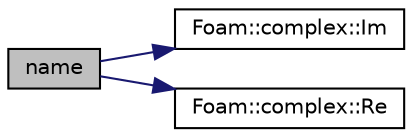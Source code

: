 digraph "name"
{
  bgcolor="transparent";
  edge [fontname="Helvetica",fontsize="10",labelfontname="Helvetica",labelfontsize="10"];
  node [fontname="Helvetica",fontsize="10",shape=record];
  rankdir="LR";
  Node1 [label="name",height=0.2,width=0.4,color="black", fillcolor="grey75", style="filled", fontcolor="black"];
  Node1 -> Node2 [color="midnightblue",fontsize="10",style="solid",fontname="Helvetica"];
  Node2 [label="Foam::complex::Im",height=0.2,width=0.4,color="black",URL="$a00327.html#a1c9978db7978af978318021c76c83a9c"];
  Node1 -> Node3 [color="midnightblue",fontsize="10",style="solid",fontname="Helvetica"];
  Node3 [label="Foam::complex::Re",height=0.2,width=0.4,color="black",URL="$a00327.html#a7c5f5fe7d3740c5332d0ab6baf3efdad"];
}
